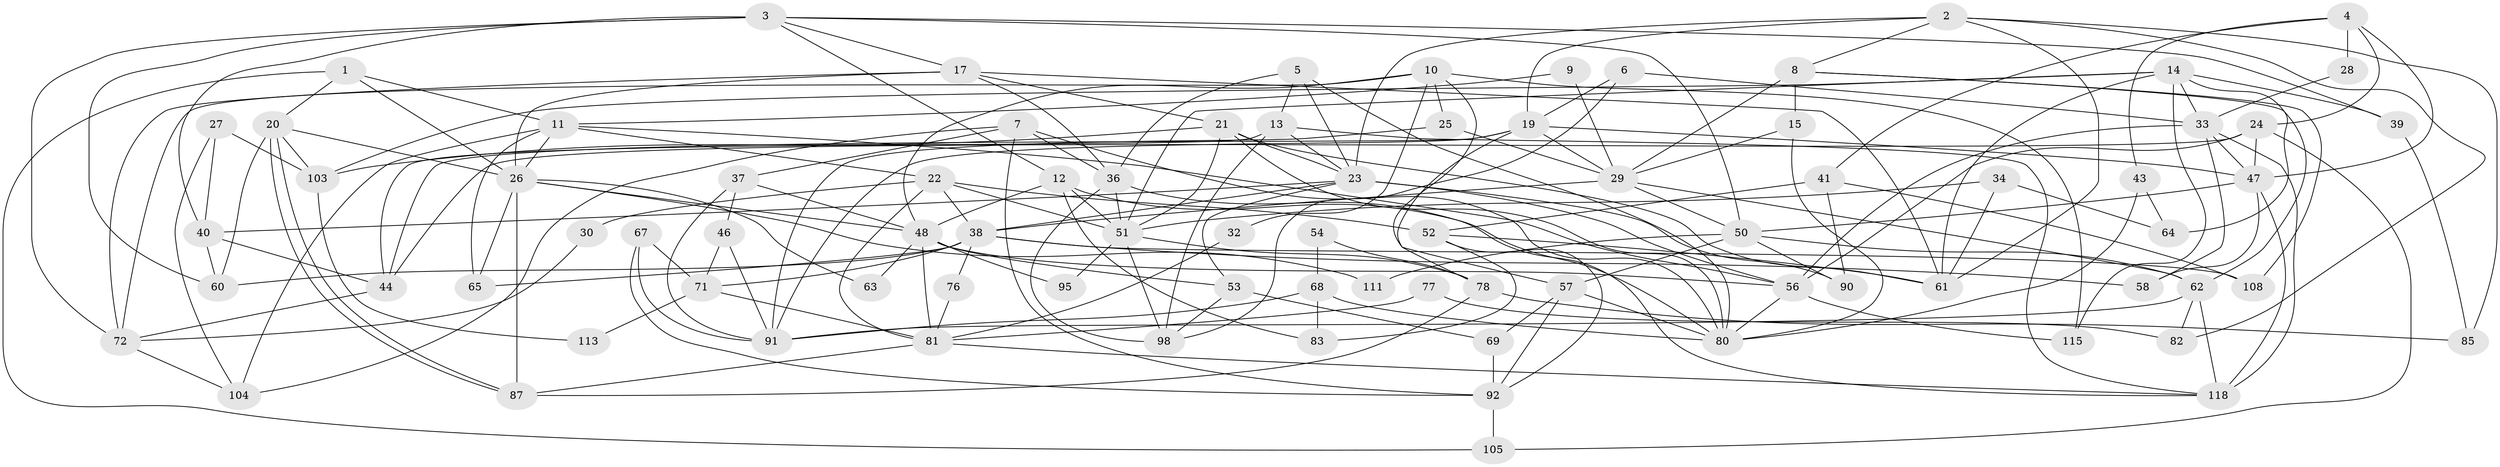 // Generated by graph-tools (version 1.1) at 2025/52/02/27/25 19:52:03]
// undirected, 83 vertices, 197 edges
graph export_dot {
graph [start="1"]
  node [color=gray90,style=filled];
  1;
  2 [super="+49"];
  3 [super="+86"];
  4 [super="+101"];
  5 [super="+42"];
  6;
  7;
  8 [super="+110"];
  9;
  10 [super="+93"];
  11 [super="+18"];
  12;
  13 [super="+66"];
  14 [super="+16"];
  15 [super="+55"];
  17;
  19 [super="+31"];
  20 [super="+35"];
  21 [super="+88"];
  22 [super="+107"];
  23 [super="+74"];
  24;
  25;
  26 [super="+119"];
  27;
  28;
  29 [super="+75"];
  30;
  32;
  33 [super="+45"];
  34;
  36 [super="+94"];
  37;
  38 [super="+89"];
  39;
  40;
  41;
  43;
  44 [super="+70"];
  46;
  47 [super="+102"];
  48 [super="+96"];
  50 [super="+106"];
  51 [super="+59"];
  52;
  53;
  54;
  56 [super="+117"];
  57 [super="+73"];
  58;
  60 [super="+99"];
  61;
  62 [super="+100"];
  63;
  64;
  65;
  67;
  68 [super="+84"];
  69;
  71;
  72 [super="+79"];
  76;
  77;
  78 [super="+112"];
  80 [super="+97"];
  81 [super="+109"];
  82;
  83;
  85;
  87;
  90;
  91;
  92 [super="+114"];
  95;
  98 [super="+116"];
  103;
  104;
  105;
  108;
  111;
  113;
  115;
  118;
  1 -- 11;
  1 -- 105;
  1 -- 26;
  1 -- 20;
  2 -- 61;
  2 -- 8;
  2 -- 82;
  2 -- 85;
  2 -- 19;
  2 -- 23;
  3 -- 40;
  3 -- 39;
  3 -- 17;
  3 -- 50;
  3 -- 12;
  3 -- 60;
  3 -- 72;
  4 -- 43;
  4 -- 47;
  4 -- 24;
  4 -- 41;
  4 -- 28;
  5 -- 13;
  5 -- 80;
  5 -- 36;
  5 -- 23;
  6 -- 33;
  6 -- 19;
  6 -- 98;
  7 -- 37;
  7 -- 80;
  7 -- 104;
  7 -- 92;
  7 -- 36;
  8 -- 15 [weight=2];
  8 -- 108;
  8 -- 29;
  8 -- 62;
  9 -- 29;
  9 -- 11;
  10 -- 25;
  10 -- 32;
  10 -- 72;
  10 -- 115;
  10 -- 48;
  10 -- 57;
  11 -- 22;
  11 -- 65;
  11 -- 56;
  11 -- 104;
  11 -- 26;
  12 -- 51;
  12 -- 83;
  12 -- 80;
  12 -- 48;
  13 -- 98;
  13 -- 44;
  13 -- 118;
  13 -- 23;
  14 -- 61;
  14 -- 103;
  14 -- 51;
  14 -- 64;
  14 -- 33;
  14 -- 115;
  14 -- 39;
  15 -- 29;
  15 -- 80;
  17 -- 26;
  17 -- 21;
  17 -- 36;
  17 -- 61;
  17 -- 72;
  19 -- 29;
  19 -- 91;
  19 -- 44;
  19 -- 47;
  19 -- 78;
  20 -- 87;
  20 -- 87;
  20 -- 103;
  20 -- 26;
  20 -- 60;
  21 -- 80;
  21 -- 61;
  21 -- 51;
  21 -- 103;
  21 -- 23;
  22 -- 51;
  22 -- 52;
  22 -- 81;
  22 -- 30;
  22 -- 38;
  23 -- 53;
  23 -- 38;
  23 -- 40;
  23 -- 90;
  23 -- 56;
  24 -- 44;
  24 -- 47;
  24 -- 105;
  24 -- 56;
  25 -- 91;
  25 -- 29;
  26 -- 87;
  26 -- 63;
  26 -- 111;
  26 -- 48;
  26 -- 65;
  27 -- 40;
  27 -- 104;
  27 -- 103;
  28 -- 33;
  29 -- 50;
  29 -- 38;
  29 -- 62;
  30 -- 72;
  32 -- 81;
  33 -- 118 [weight=2];
  33 -- 47;
  33 -- 56;
  33 -- 58;
  34 -- 51;
  34 -- 61;
  34 -- 64;
  36 -- 98;
  36 -- 118;
  36 -- 51;
  37 -- 46;
  37 -- 48;
  37 -- 91;
  38 -- 108;
  38 -- 65;
  38 -- 58;
  38 -- 71;
  38 -- 76;
  38 -- 60;
  39 -- 85;
  40 -- 60;
  40 -- 44;
  41 -- 52;
  41 -- 90;
  41 -- 108;
  43 -- 64;
  43 -- 80;
  44 -- 72;
  46 -- 71;
  46 -- 91;
  47 -- 118;
  47 -- 50;
  47 -- 58;
  48 -- 53;
  48 -- 81;
  48 -- 56;
  48 -- 95;
  48 -- 63;
  50 -- 111;
  50 -- 90;
  50 -- 62 [weight=2];
  50 -- 57;
  51 -- 95;
  51 -- 98;
  51 -- 78;
  52 -- 61;
  52 -- 83;
  52 -- 92;
  53 -- 69;
  53 -- 98;
  54 -- 68;
  54 -- 78;
  56 -- 80;
  56 -- 115;
  57 -- 92;
  57 -- 69;
  57 -- 80;
  62 -- 118;
  62 -- 91;
  62 -- 82;
  67 -- 91;
  67 -- 71;
  67 -- 92;
  68 -- 83;
  68 -- 80;
  68 -- 91;
  69 -- 92;
  71 -- 81;
  71 -- 113;
  72 -- 104;
  76 -- 81;
  77 -- 82;
  77 -- 81;
  78 -- 85;
  78 -- 87;
  81 -- 87;
  81 -- 118;
  92 -- 105;
  103 -- 113;
}
